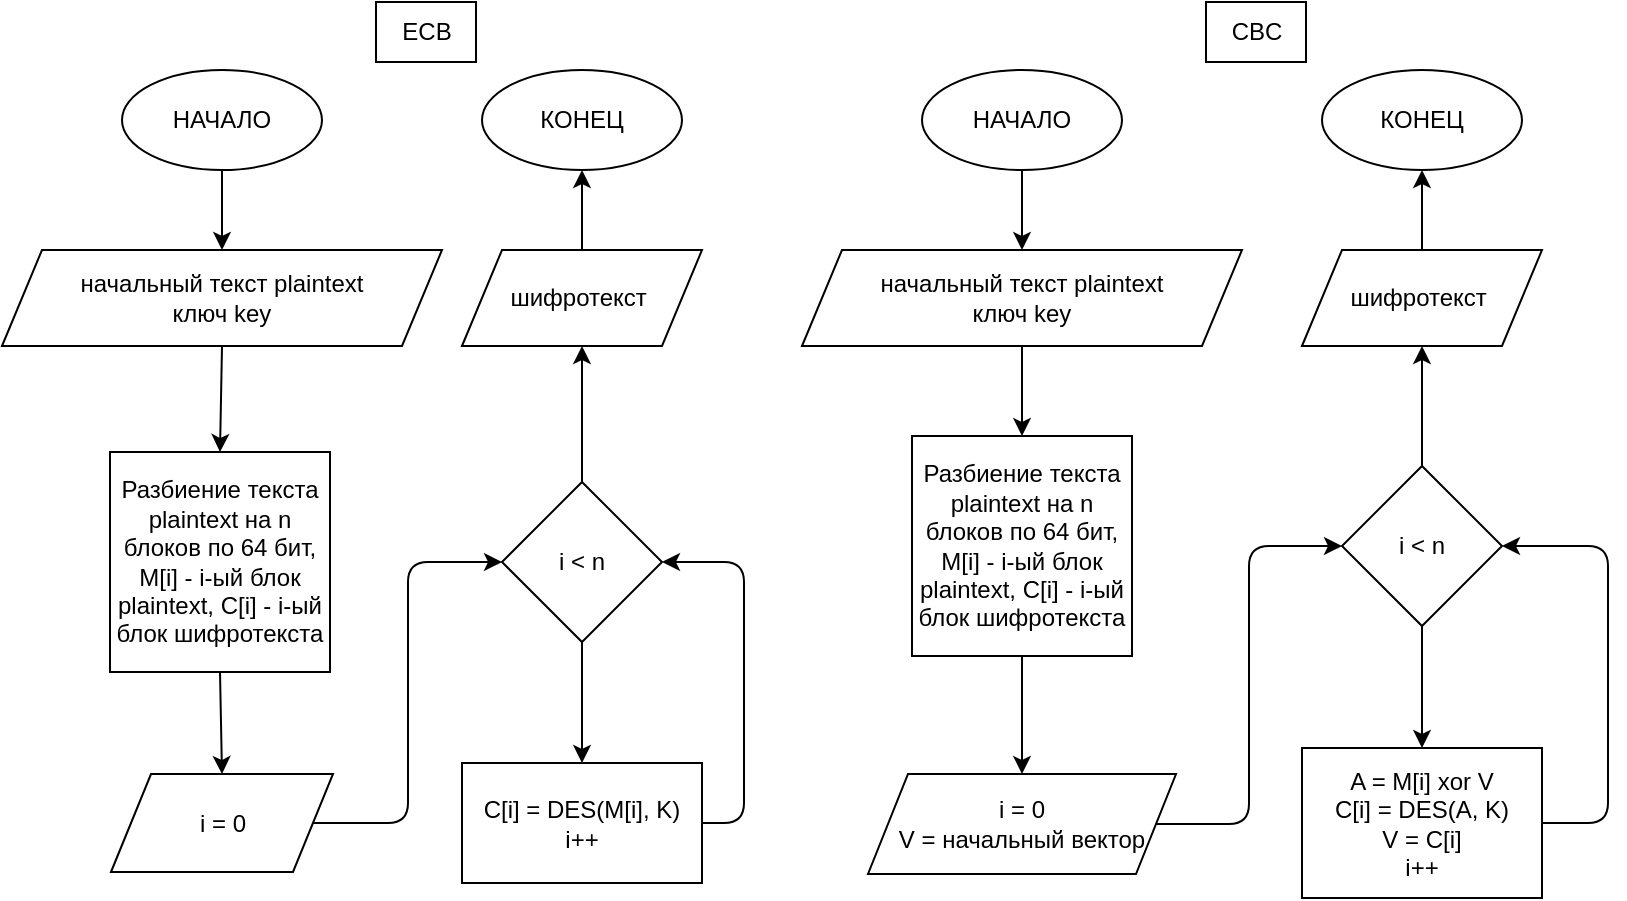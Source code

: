 <mxfile>
    <diagram id="saX9ilDWlusDLI1dbFLw" name="Page-1">
        <mxGraphModel dx="1092" dy="779" grid="0" gridSize="10" guides="1" tooltips="1" connect="1" arrows="1" fold="1" page="1" pageScale="1" pageWidth="850" pageHeight="1100" background="#ffffff" math="0" shadow="0">
            <root>
                <mxCell id="0"/>
                <mxCell id="1" parent="0"/>
                <mxCell id="4" style="edgeStyle=none;html=1;entryX=0.5;entryY=0;entryDx=0;entryDy=0;fontColor=#000000;labelBackgroundColor=none;fillColor=none;strokeColor=#000000;" parent="1" source="2" target="3" edge="1">
                    <mxGeometry relative="1" as="geometry"/>
                </mxCell>
                <mxCell id="2" value="НАЧАЛО" style="ellipse;whiteSpace=wrap;html=1;labelBackgroundColor=none;fillColor=none;fontColor=#000000;strokeColor=#000000;" parent="1" vertex="1">
                    <mxGeometry x="90" y="100" width="100" height="50" as="geometry"/>
                </mxCell>
                <mxCell id="6" style="edgeStyle=none;html=1;exitX=0.5;exitY=1;exitDx=0;exitDy=0;entryX=0.5;entryY=0;entryDx=0;entryDy=0;fontColor=#000000;labelBackgroundColor=none;fillColor=none;strokeColor=#000000;" parent="1" source="3" target="5" edge="1">
                    <mxGeometry relative="1" as="geometry"/>
                </mxCell>
                <mxCell id="3" value="начальный текст plaintext&lt;br&gt;ключ key" style="shape=parallelogram;perimeter=parallelogramPerimeter;whiteSpace=wrap;html=1;fixedSize=1;labelBackgroundColor=none;fillColor=none;fontColor=#000000;strokeColor=#000000;" parent="1" vertex="1">
                    <mxGeometry x="30" y="190" width="220" height="48" as="geometry"/>
                </mxCell>
                <mxCell id="8" style="edgeStyle=none;html=1;exitX=0.5;exitY=1;exitDx=0;exitDy=0;entryX=0.5;entryY=0;entryDx=0;entryDy=0;fontColor=#000000;labelBackgroundColor=none;fillColor=none;strokeColor=#000000;" parent="1" source="5" target="7" edge="1">
                    <mxGeometry relative="1" as="geometry"/>
                </mxCell>
                <mxCell id="5" value="Разбиение текста plaintext на n блоков по 64 бит, M[i] - i-ый блок plaintext, С[i] - i-ый блок шифротекста" style="whiteSpace=wrap;html=1;aspect=fixed;labelBackgroundColor=none;fillColor=none;fontColor=#000000;strokeColor=#000000;" parent="1" vertex="1">
                    <mxGeometry x="84" y="291" width="110" height="110" as="geometry"/>
                </mxCell>
                <mxCell id="51" style="edgeStyle=elbowEdgeStyle;html=1;exitX=1;exitY=0.5;exitDx=0;exitDy=0;entryX=0;entryY=0.5;entryDx=0;entryDy=0;strokeColor=#000000;" edge="1" parent="1" source="7" target="10">
                    <mxGeometry relative="1" as="geometry"/>
                </mxCell>
                <mxCell id="7" value="i = 0" style="shape=parallelogram;perimeter=parallelogramPerimeter;whiteSpace=wrap;html=1;fixedSize=1;labelBackgroundColor=none;fillColor=none;fontColor=#000000;strokeColor=#000000;" parent="1" vertex="1">
                    <mxGeometry x="84.5" y="452" width="111" height="49" as="geometry"/>
                </mxCell>
                <mxCell id="9" value="ECB" style="text;html=1;align=center;verticalAlign=middle;resizable=0;points=[];autosize=1;fillColor=none;labelBackgroundColor=none;fontColor=#000000;strokeColor=#000000;" parent="1" vertex="1">
                    <mxGeometry x="217" y="66" width="50" height="30" as="geometry"/>
                </mxCell>
                <mxCell id="17" style="edgeStyle=none;html=1;exitX=0.5;exitY=1;exitDx=0;exitDy=0;entryX=0.5;entryY=0;entryDx=0;entryDy=0;fontColor=#000000;labelBackgroundColor=none;fillColor=none;strokeColor=#000000;" parent="1" source="10" target="18" edge="1">
                    <mxGeometry relative="1" as="geometry">
                        <mxPoint x="315" y="590" as="targetPoint"/>
                    </mxGeometry>
                </mxCell>
                <mxCell id="45" style="edgeStyle=none;html=1;exitX=0.5;exitY=0;exitDx=0;exitDy=0;entryX=0.5;entryY=1;entryDx=0;entryDy=0;strokeColor=#000000;" edge="1" parent="1" source="10" target="16">
                    <mxGeometry relative="1" as="geometry"/>
                </mxCell>
                <mxCell id="10" value="i &amp;lt; n" style="rhombus;whiteSpace=wrap;html=1;labelBackgroundColor=none;fillColor=none;fontColor=#000000;strokeColor=#000000;" parent="1" vertex="1">
                    <mxGeometry x="280" y="306" width="80" height="80" as="geometry"/>
                </mxCell>
                <mxCell id="43" style="edgeStyle=none;html=1;exitX=0.5;exitY=0;exitDx=0;exitDy=0;entryX=0.5;entryY=1;entryDx=0;entryDy=0;strokeColor=#000000;" edge="1" parent="1" source="16" target="42">
                    <mxGeometry relative="1" as="geometry"/>
                </mxCell>
                <mxCell id="16" value="шифротекст&amp;nbsp;" style="shape=parallelogram;perimeter=parallelogramPerimeter;whiteSpace=wrap;html=1;fixedSize=1;labelBackgroundColor=none;fillColor=none;fontColor=#000000;strokeColor=#000000;" parent="1" vertex="1">
                    <mxGeometry x="260" y="190" width="120" height="48" as="geometry"/>
                </mxCell>
                <mxCell id="46" style="edgeStyle=elbowEdgeStyle;html=1;exitX=1;exitY=0.5;exitDx=0;exitDy=0;entryX=1;entryY=0.5;entryDx=0;entryDy=0;strokeColor=#000000;" edge="1" parent="1" source="18" target="10">
                    <mxGeometry relative="1" as="geometry">
                        <Array as="points">
                            <mxPoint x="401" y="420"/>
                        </Array>
                    </mxGeometry>
                </mxCell>
                <mxCell id="18" value="C[i] = DES(M[i], K)&lt;br&gt;i++" style="rounded=0;whiteSpace=wrap;html=1;labelBackgroundColor=none;fillColor=none;fontColor=#000000;strokeColor=#000000;" parent="1" vertex="1">
                    <mxGeometry x="260" y="446.5" width="120" height="60" as="geometry"/>
                </mxCell>
                <mxCell id="23" style="edgeStyle=none;html=1;entryX=0.5;entryY=0;entryDx=0;entryDy=0;fontColor=#000000;labelBackgroundColor=none;fillColor=none;strokeColor=#000000;" parent="1" source="24" target="26" edge="1">
                    <mxGeometry relative="1" as="geometry"/>
                </mxCell>
                <mxCell id="24" value="НАЧАЛО" style="ellipse;whiteSpace=wrap;html=1;labelBackgroundColor=none;fillColor=none;fontColor=#000000;strokeColor=#000000;" parent="1" vertex="1">
                    <mxGeometry x="490" y="100" width="100" height="50" as="geometry"/>
                </mxCell>
                <mxCell id="25" style="edgeStyle=none;html=1;exitX=0.5;exitY=1;exitDx=0;exitDy=0;entryX=0.5;entryY=0;entryDx=0;entryDy=0;fontColor=#000000;labelBackgroundColor=none;fillColor=none;strokeColor=#000000;" parent="1" source="26" target="28" edge="1">
                    <mxGeometry relative="1" as="geometry"/>
                </mxCell>
                <mxCell id="26" value="начальный текст plaintext&lt;br&gt;ключ key" style="shape=parallelogram;perimeter=parallelogramPerimeter;whiteSpace=wrap;html=1;fixedSize=1;labelBackgroundColor=none;fillColor=none;fontColor=#000000;strokeColor=#000000;" parent="1" vertex="1">
                    <mxGeometry x="430" y="190" width="220" height="48" as="geometry"/>
                </mxCell>
                <mxCell id="27" style="edgeStyle=none;html=1;exitX=0.5;exitY=1;exitDx=0;exitDy=0;entryX=0.5;entryY=0;entryDx=0;entryDy=0;fontColor=#000000;labelBackgroundColor=none;fillColor=none;strokeColor=#000000;" parent="1" source="28" target="30" edge="1">
                    <mxGeometry relative="1" as="geometry"/>
                </mxCell>
                <mxCell id="28" value="Разбиение текста plaintext на n блоков по 64 бит, M[i] - i-ый блок plaintext, С[i] - i-ый блок шифротекста" style="whiteSpace=wrap;html=1;aspect=fixed;labelBackgroundColor=none;fillColor=none;fontColor=#000000;strokeColor=#000000;" parent="1" vertex="1">
                    <mxGeometry x="485" y="283" width="110" height="110" as="geometry"/>
                </mxCell>
                <mxCell id="54" style="edgeStyle=elbowEdgeStyle;html=1;exitX=1;exitY=0.5;exitDx=0;exitDy=0;entryX=0;entryY=0.5;entryDx=0;entryDy=0;strokeColor=#000000;" edge="1" parent="1" source="30" target="34">
                    <mxGeometry relative="1" as="geometry"/>
                </mxCell>
                <mxCell id="30" value="i = 0&lt;br&gt;V = начальный вектор" style="shape=parallelogram;perimeter=parallelogramPerimeter;whiteSpace=wrap;html=1;fixedSize=1;labelBackgroundColor=none;fillColor=none;fontColor=#000000;strokeColor=#000000;" parent="1" vertex="1">
                    <mxGeometry x="463" y="452" width="154" height="50" as="geometry"/>
                </mxCell>
                <mxCell id="31" value="CBC" style="text;html=1;align=center;verticalAlign=middle;resizable=0;points=[];autosize=1;fillColor=none;labelBackgroundColor=none;fontColor=#000000;strokeColor=#000000;" parent="1" vertex="1">
                    <mxGeometry x="632" y="66" width="50" height="30" as="geometry"/>
                </mxCell>
                <mxCell id="33" style="edgeStyle=none;html=1;exitX=0.5;exitY=1;exitDx=0;exitDy=0;entryX=0.5;entryY=0;entryDx=0;entryDy=0;fontColor=#000000;labelBackgroundColor=none;fillColor=none;strokeColor=#000000;" parent="1" source="34" target="38" edge="1">
                    <mxGeometry relative="1" as="geometry">
                        <mxPoint x="709" y="626" as="targetPoint"/>
                    </mxGeometry>
                </mxCell>
                <mxCell id="53" style="html=1;exitX=0.5;exitY=0;exitDx=0;exitDy=0;entryX=0.5;entryY=1;entryDx=0;entryDy=0;strokeColor=#000000;" edge="1" parent="1" source="34" target="36">
                    <mxGeometry relative="1" as="geometry"/>
                </mxCell>
                <mxCell id="34" value="i &amp;lt; n" style="rhombus;whiteSpace=wrap;html=1;labelBackgroundColor=none;fillColor=none;fontColor=#000000;strokeColor=#000000;" parent="1" vertex="1">
                    <mxGeometry x="700" y="298" width="80" height="80" as="geometry"/>
                </mxCell>
                <mxCell id="41" style="edgeStyle=none;html=1;exitX=0.5;exitY=0;exitDx=0;exitDy=0;entryX=0.5;entryY=1;entryDx=0;entryDy=0;strokeColor=#000000;" edge="1" parent="1" source="36" target="44">
                    <mxGeometry relative="1" as="geometry">
                        <mxPoint x="859" y="416" as="targetPoint"/>
                    </mxGeometry>
                </mxCell>
                <mxCell id="36" value="шифротекст&amp;nbsp;" style="shape=parallelogram;perimeter=parallelogramPerimeter;whiteSpace=wrap;html=1;fixedSize=1;labelBackgroundColor=none;fillColor=none;fontColor=#000000;strokeColor=#000000;" parent="1" vertex="1">
                    <mxGeometry x="680" y="190" width="120" height="48" as="geometry"/>
                </mxCell>
                <mxCell id="52" style="edgeStyle=elbowEdgeStyle;html=1;exitX=1;exitY=0.5;exitDx=0;exitDy=0;entryX=1;entryY=0.5;entryDx=0;entryDy=0;strokeColor=#000000;" edge="1" parent="1" source="38" target="34">
                    <mxGeometry relative="1" as="geometry">
                        <Array as="points">
                            <mxPoint x="833" y="426"/>
                        </Array>
                    </mxGeometry>
                </mxCell>
                <mxCell id="38" value="A = M[i] xor V&lt;br&gt;C[i] = DES(А, K)&lt;br&gt;V = C[i]&lt;br&gt;i++" style="rounded=0;whiteSpace=wrap;html=1;labelBackgroundColor=none;fillColor=none;fontColor=#000000;strokeColor=#000000;" parent="1" vertex="1">
                    <mxGeometry x="680" y="439" width="120" height="75" as="geometry"/>
                </mxCell>
                <mxCell id="42" value="КОНЕЦ" style="ellipse;whiteSpace=wrap;html=1;labelBackgroundColor=none;fillColor=none;fontColor=#000000;strokeColor=#000000;" vertex="1" parent="1">
                    <mxGeometry x="270" y="100" width="100" height="50" as="geometry"/>
                </mxCell>
                <mxCell id="44" value="КОНЕЦ" style="ellipse;whiteSpace=wrap;html=1;labelBackgroundColor=none;fillColor=none;fontColor=#000000;strokeColor=#000000;" vertex="1" parent="1">
                    <mxGeometry x="690" y="100" width="100" height="50" as="geometry"/>
                </mxCell>
            </root>
        </mxGraphModel>
    </diagram>
</mxfile>